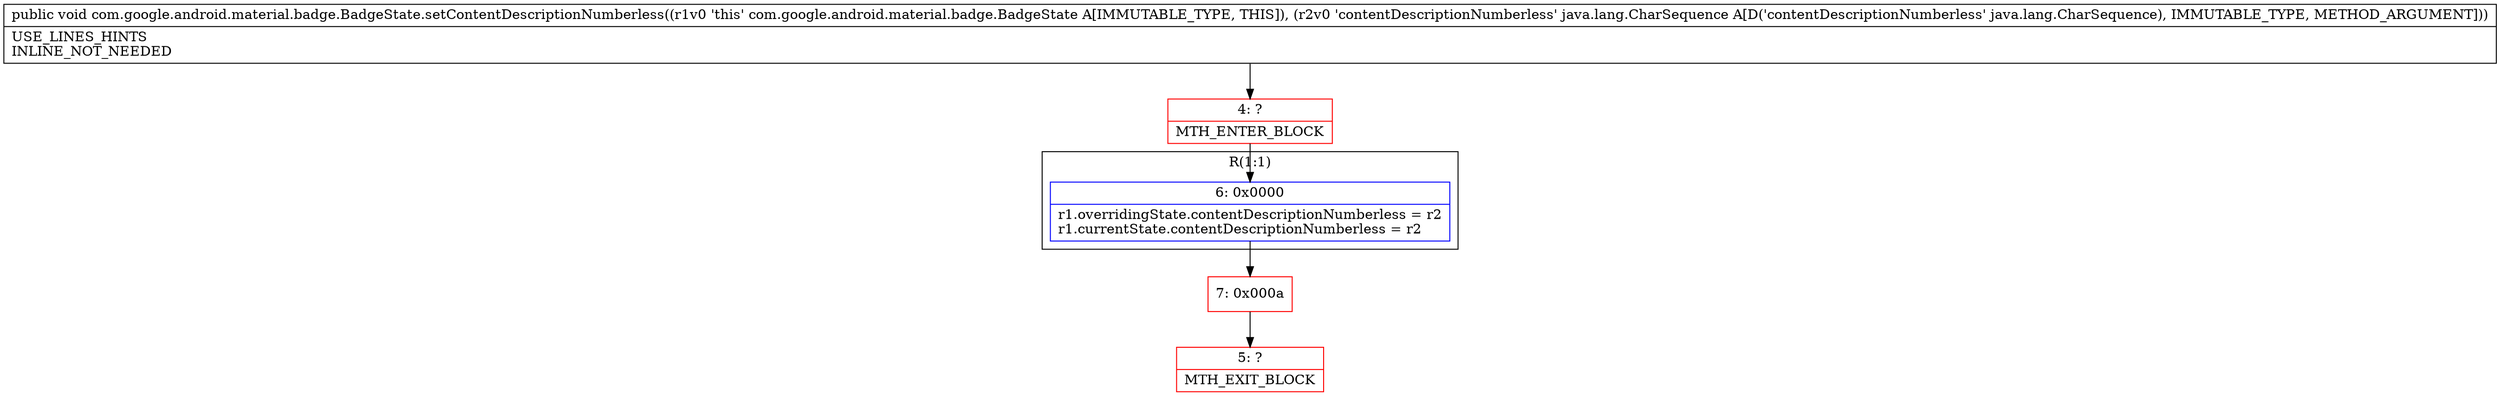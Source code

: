 digraph "CFG forcom.google.android.material.badge.BadgeState.setContentDescriptionNumberless(Ljava\/lang\/CharSequence;)V" {
subgraph cluster_Region_1938399572 {
label = "R(1:1)";
node [shape=record,color=blue];
Node_6 [shape=record,label="{6\:\ 0x0000|r1.overridingState.contentDescriptionNumberless = r2\lr1.currentState.contentDescriptionNumberless = r2\l}"];
}
Node_4 [shape=record,color=red,label="{4\:\ ?|MTH_ENTER_BLOCK\l}"];
Node_7 [shape=record,color=red,label="{7\:\ 0x000a}"];
Node_5 [shape=record,color=red,label="{5\:\ ?|MTH_EXIT_BLOCK\l}"];
MethodNode[shape=record,label="{public void com.google.android.material.badge.BadgeState.setContentDescriptionNumberless((r1v0 'this' com.google.android.material.badge.BadgeState A[IMMUTABLE_TYPE, THIS]), (r2v0 'contentDescriptionNumberless' java.lang.CharSequence A[D('contentDescriptionNumberless' java.lang.CharSequence), IMMUTABLE_TYPE, METHOD_ARGUMENT]))  | USE_LINES_HINTS\lINLINE_NOT_NEEDED\l}"];
MethodNode -> Node_4;Node_6 -> Node_7;
Node_4 -> Node_6;
Node_7 -> Node_5;
}


